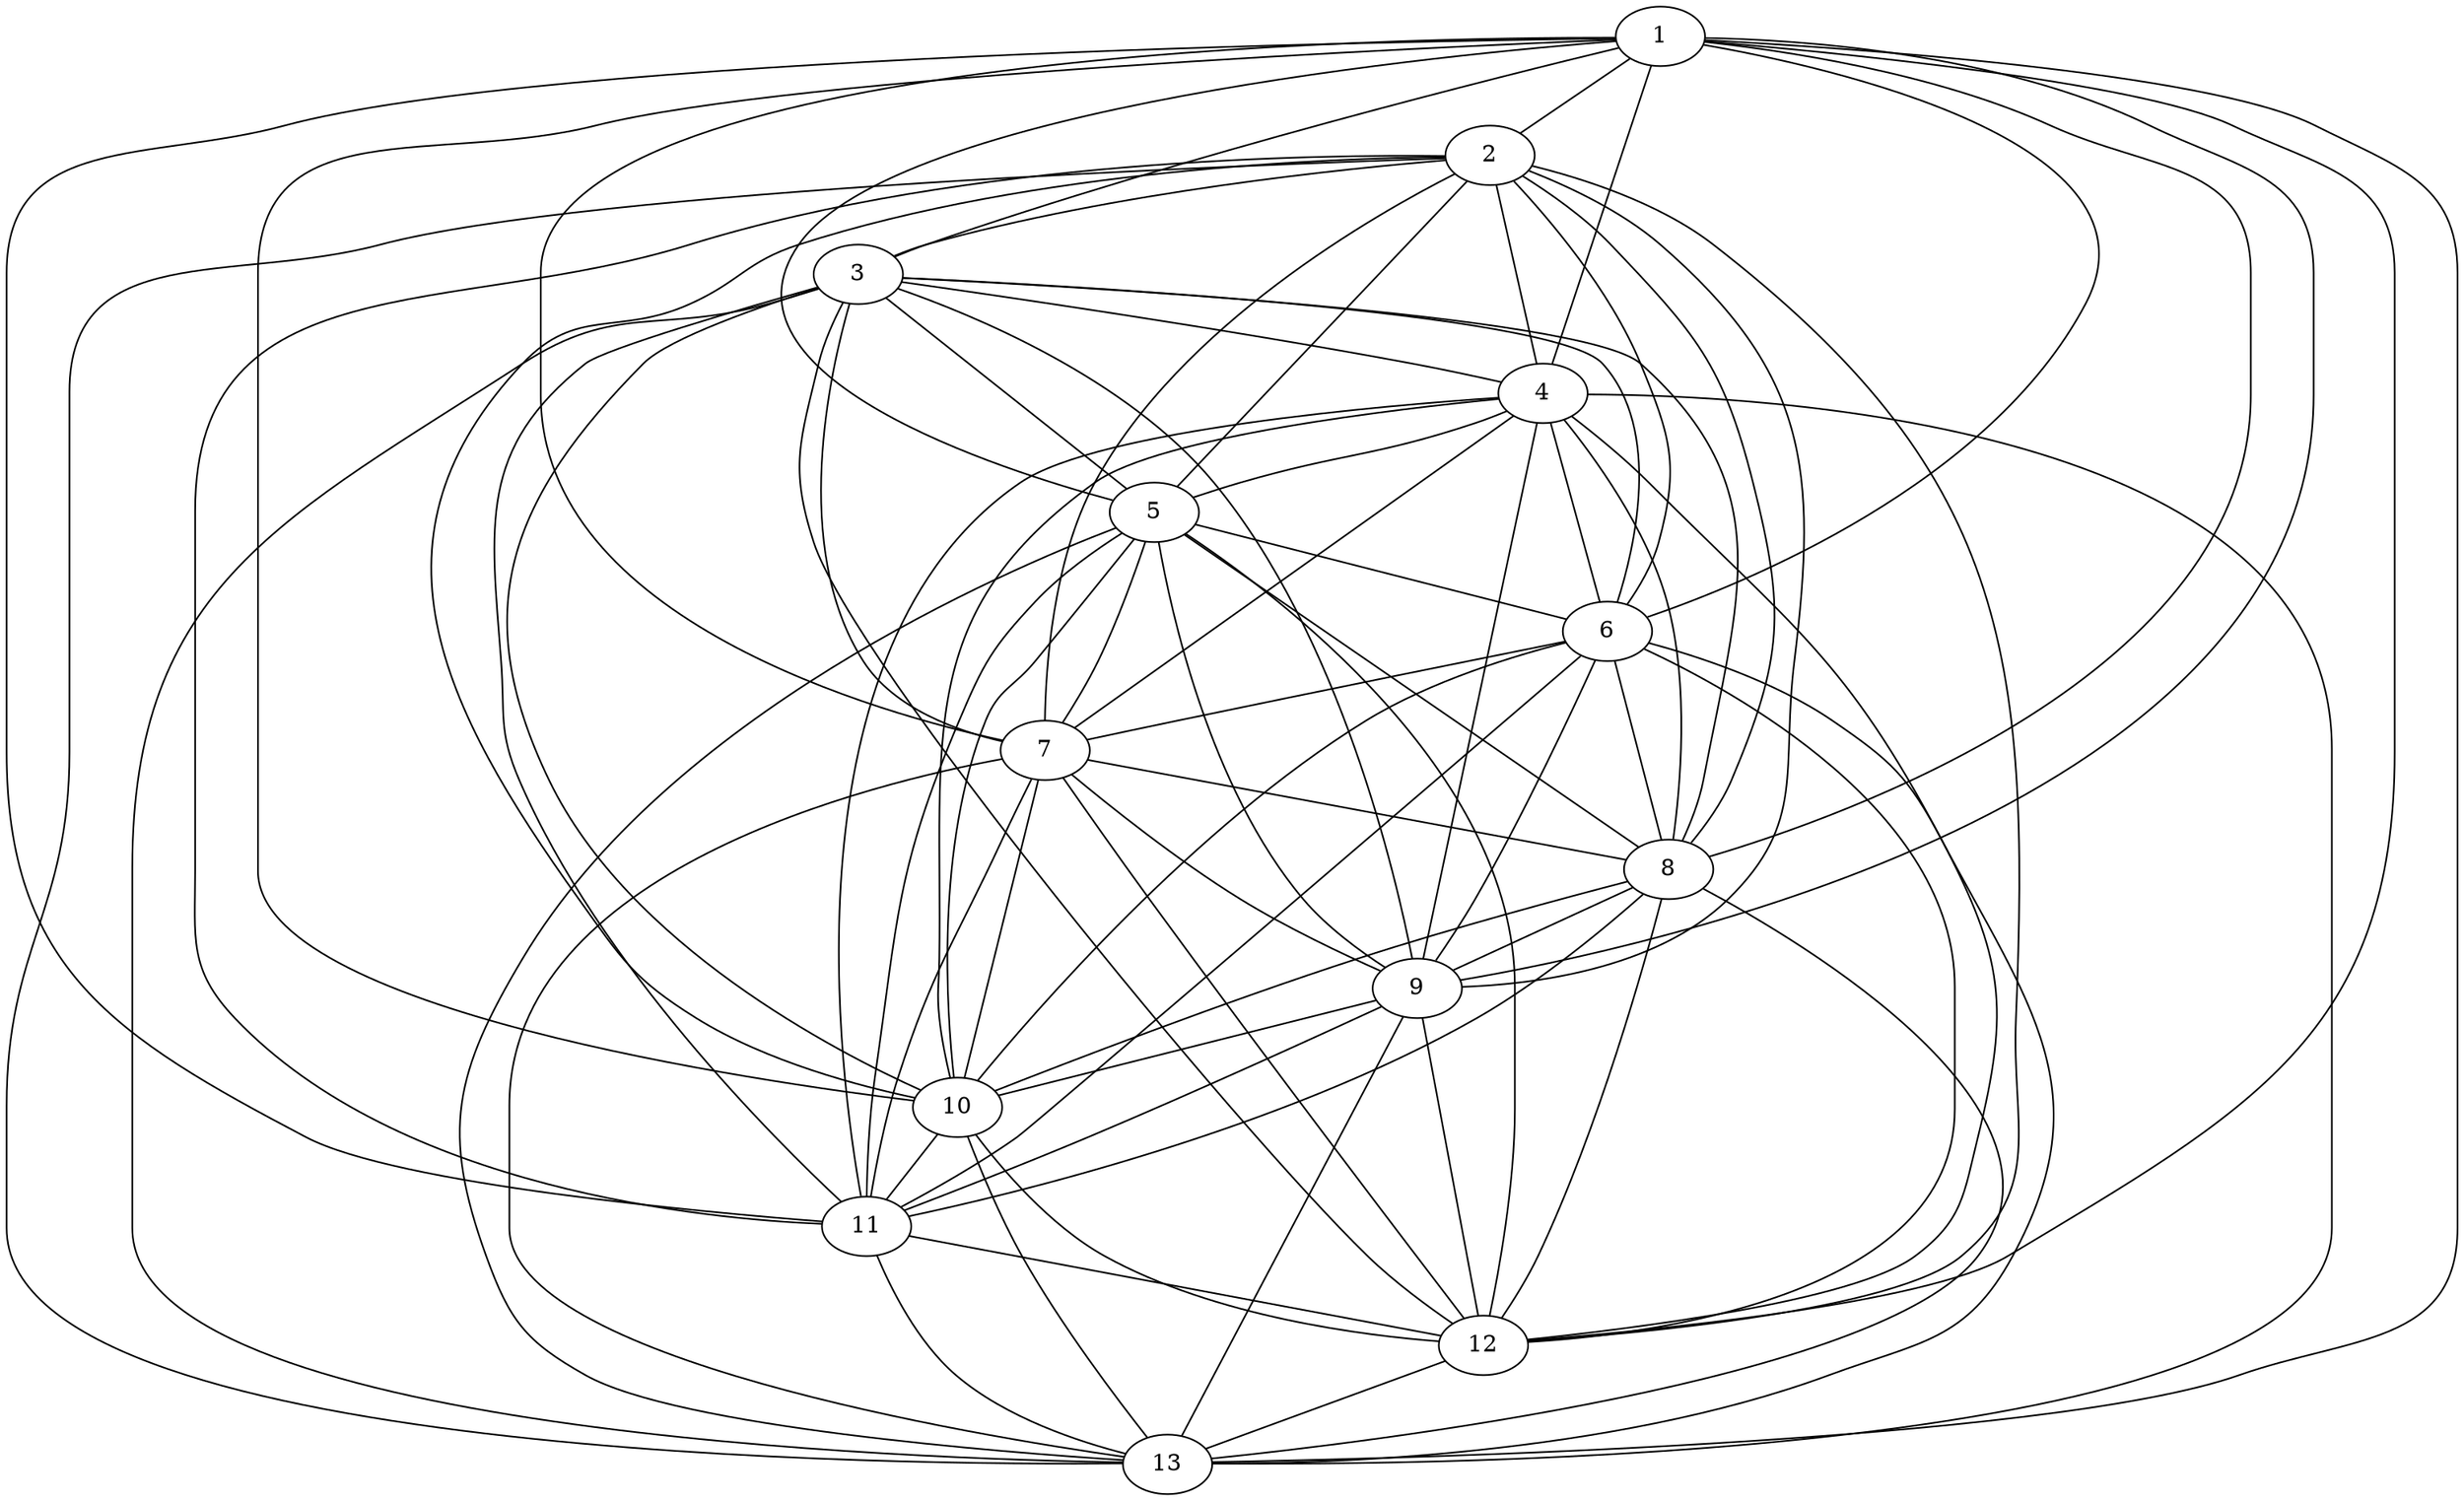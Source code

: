graph G {
1 [pos = "2265.396, 2779.73!"]
2 [pos = "2269.918, 2778.612!"]
3 [pos = "2269.456, 2778.834!"]
4 [pos = "2263.093, 2782.396!"]
5 [pos = "2261.709, 2783.064!"]
6 [pos = "2262.449, 2783.396!"]
7 [pos = "2268.995, 2779.168!"]
8 [pos = "2270.288, 2779.166!"]
9 [pos = "2262.06, 2773.635!"]
10 [pos = "2268.812, 2779.945!"]
11 [pos = "2261.248, 2783.287!"]
12 [pos = "2262.17, 2782.842!"]
13 [pos = "2262.91, 2783.173!"]
1 -- 2
1 -- 3
1 -- 4
1 -- 5
1 -- 6
1 -- 7
1 -- 8
1 -- 9
1 -- 10
1 -- 11
1 -- 12
1 -- 13
2 -- 3
2 -- 4
2 -- 5
2 -- 6
2 -- 7
2 -- 8
2 -- 9
2 -- 10
2 -- 11
2 -- 12
2 -- 13
3 -- 4
3 -- 5
3 -- 6
3 -- 7
3 -- 8
3 -- 9
3 -- 10
3 -- 11
3 -- 12
3 -- 13
4 -- 5
4 -- 6
4 -- 7
4 -- 8
4 -- 9
4 -- 10
4 -- 11
4 -- 12
4 -- 13
5 -- 6
5 -- 7
5 -- 8
5 -- 9
5 -- 10
5 -- 11
5 -- 12
5 -- 13
6 -- 7
6 -- 8
6 -- 9
6 -- 10
6 -- 11
6 -- 12
6 -- 13
7 -- 8
7 -- 9
7 -- 10
7 -- 11
7 -- 12
7 -- 13
8 -- 9
8 -- 10
8 -- 11
8 -- 12
8 -- 13
9 -- 10
9 -- 11
9 -- 12
9 -- 13
10 -- 11
10 -- 12
10 -- 13
11 -- 12
11 -- 13
12 -- 13
}
